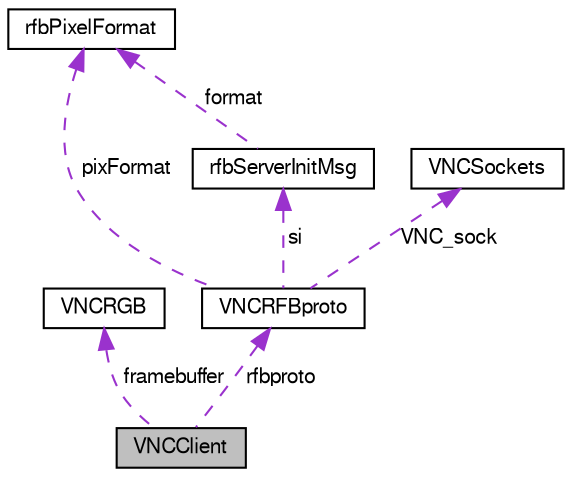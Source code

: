 digraph "VNCClient"
{
 // LATEX_PDF_SIZE
  bgcolor="transparent";
  edge [fontname="FreeSans",fontsize="10",labelfontname="FreeSans",labelfontsize="10"];
  node [fontname="FreeSans",fontsize="10",shape=record];
  Node1 [label="VNCClient",height=0.2,width=0.4,color="black", fillcolor="grey75", style="filled", fontcolor="black",tooltip="class VNCClient object will be used in VReng:"];
  Node2 -> Node1 [dir="back",color="darkorchid3",fontsize="10",style="dashed",label=" framebuffer" ,fontname="FreeSans"];
  Node2 [label="VNCRGB",height=0.2,width=0.4,color="black",URL="$a02784.html",tooltip="class VNCRGB this is what our framebuffer is made of 24 bits per pixel 8bits for Red,..."];
  Node3 -> Node1 [dir="back",color="darkorchid3",fontsize="10",style="dashed",label=" rfbproto" ,fontname="FreeSans"];
  Node3 [label="VNCRFBproto",height=0.2,width=0.4,color="black",URL="$a02880.html",tooltip=" "];
  Node4 -> Node3 [dir="back",color="darkorchid3",fontsize="10",style="dashed",label=" si" ,fontname="FreeSans"];
  Node4 [label="rfbServerInitMsg",height=0.2,width=0.4,color="black",URL="$a02808.html",tooltip=" "];
  Node5 -> Node4 [dir="back",color="darkorchid3",fontsize="10",style="dashed",label=" format" ,fontname="FreeSans"];
  Node5 [label="rfbPixelFormat",height=0.2,width=0.4,color="black",URL="$a02800.html",tooltip=" "];
  Node6 -> Node3 [dir="back",color="darkorchid3",fontsize="10",style="dashed",label=" VNC_sock" ,fontname="FreeSans"];
  Node6 [label="VNCSockets",height=0.2,width=0.4,color="black",URL="$a02884.html",tooltip="VNCSocket class."];
  Node5 -> Node3 [dir="back",color="darkorchid3",fontsize="10",style="dashed",label=" pixFormat" ,fontname="FreeSans"];
}
